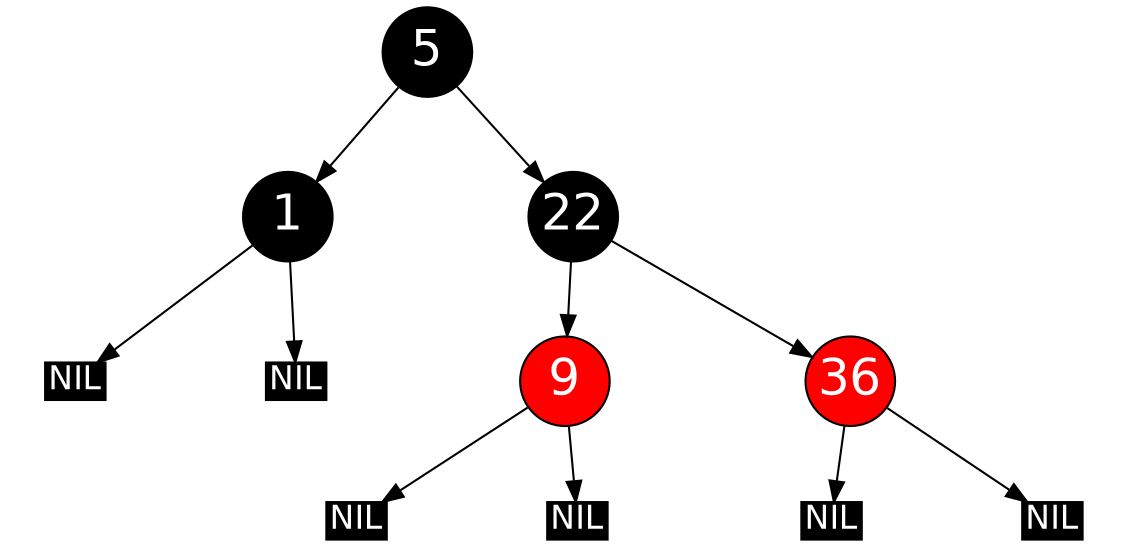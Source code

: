 digraph G {
graph [ratio=.48; ordering="out"];
node [style=filled, color=black, shape=circle, width=.6
fontname=Helvetica, fontweight=bold, fontcolor=white,
fontsize=24, fixedsize=true];

9, 36, 9, 36 [fillcolor=red];
n1, n2, n3, n4, n5, n6
 [label="NIL", shape=record, width=.4,height=.25, fontsize=16];

22 -> 9, 36;
1 -> n1, n2;
5 -> 1, 22;
9 -> n3, n4;
36 -> n5, n6;

}
